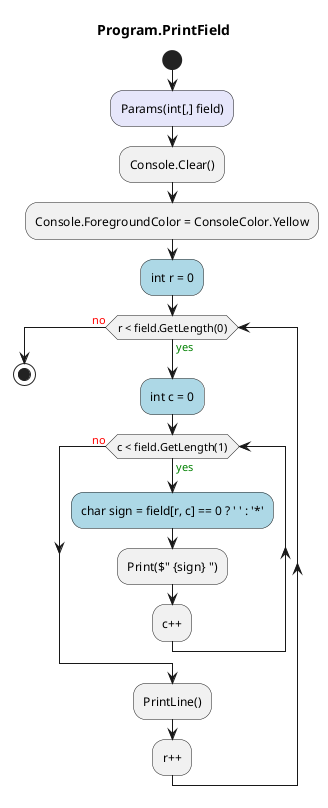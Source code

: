 @startuml Program.PrintField
title Program.PrintField
start
#Lavender:Params(int[,] field);
:Console.Clear();
:Console.ForegroundColor = ConsoleColor.Yellow;
#LightBlue:int r = 0;
while (r < field.GetLength(0)) is (<color:green>yes)
    #LightBlue:int c = 0;
    while (c < field.GetLength(1)) is (<color:green>yes)
        #LightBlue:char sign = field[r, c] == 0 ? ' ' : '*';
        :Print($" {sign} ");
    :c++;
    endwhile (<color:red>no)
    :PrintLine();
:r++;
endwhile (<color:red>no)
stop
@enduml
